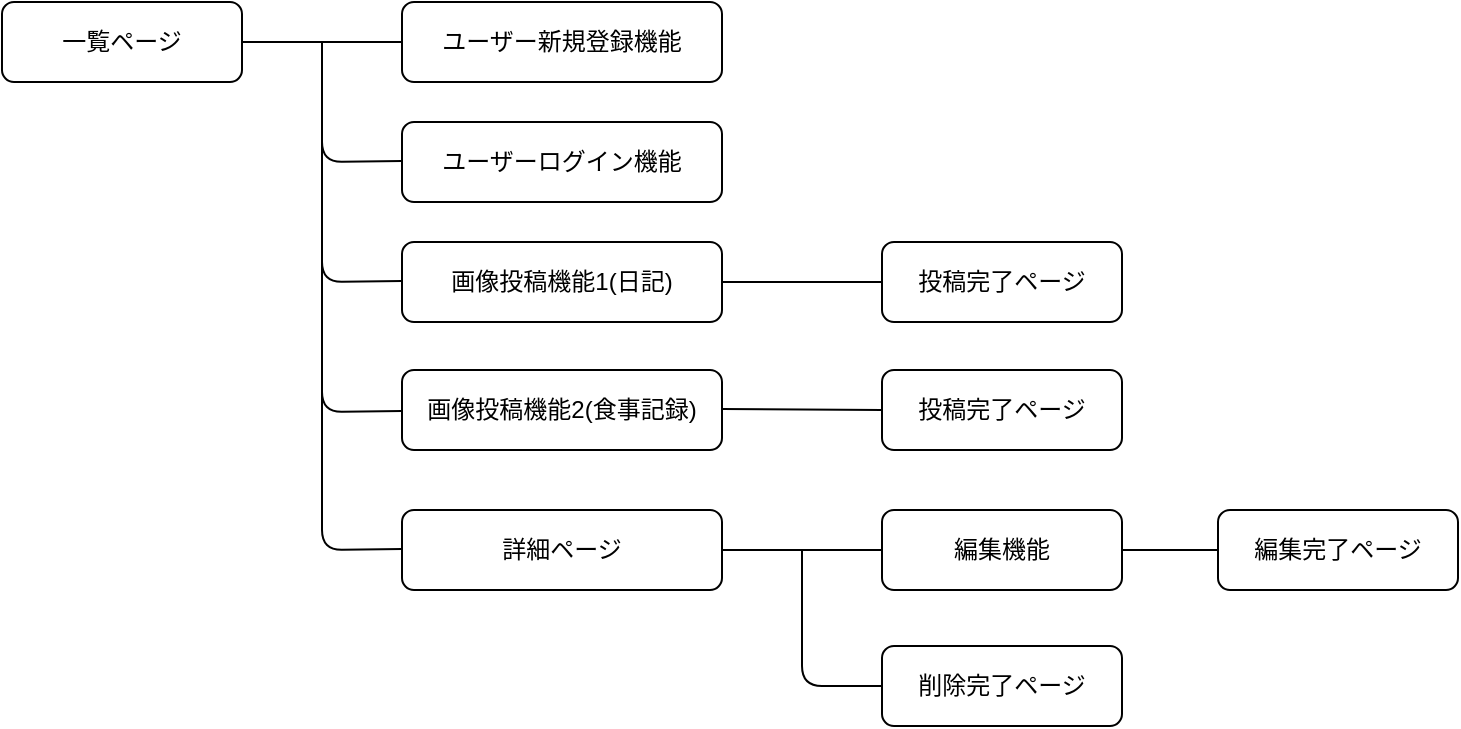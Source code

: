 <mxfile>
    <diagram id="nAlNOFsx1Q_IyMmYSjbP" name="ページ1">
        <mxGraphModel dx="1382" dy="707" grid="0" gridSize="10" guides="1" tooltips="1" connect="1" arrows="1" fold="1" page="1" pageScale="1" pageWidth="827" pageHeight="1169" math="0" shadow="0">
            <root>
                <mxCell id="0"/>
                <mxCell id="1" parent="0"/>
                <mxCell id="2" value="一覧ページ" style="rounded=1;whiteSpace=wrap;html=1;" parent="1" vertex="1">
                    <mxGeometry x="40" y="120" width="120" height="40" as="geometry"/>
                </mxCell>
                <mxCell id="3" value="ユーザー新規登録機能" style="rounded=1;whiteSpace=wrap;html=1;" parent="1" vertex="1">
                    <mxGeometry x="240" y="120" width="160" height="40" as="geometry"/>
                </mxCell>
                <mxCell id="4" value="ユーザーログイン機能" style="rounded=1;whiteSpace=wrap;html=1;" parent="1" vertex="1">
                    <mxGeometry x="240" y="180" width="160" height="40" as="geometry"/>
                </mxCell>
                <mxCell id="5" value="画像投稿機能1(日記)" style="rounded=1;whiteSpace=wrap;html=1;" parent="1" vertex="1">
                    <mxGeometry x="240" y="240" width="160" height="40" as="geometry"/>
                </mxCell>
                <mxCell id="6" value="画像投稿機能2(食事記録)" style="rounded=1;whiteSpace=wrap;html=1;" parent="1" vertex="1">
                    <mxGeometry x="240" y="304" width="160" height="40" as="geometry"/>
                </mxCell>
                <mxCell id="7" value="詳細ページ" style="rounded=1;whiteSpace=wrap;html=1;" parent="1" vertex="1">
                    <mxGeometry x="240" y="374" width="160" height="40" as="geometry"/>
                </mxCell>
                <mxCell id="11" value="編集完了ページ" style="rounded=1;whiteSpace=wrap;html=1;" parent="1" vertex="1">
                    <mxGeometry x="648" y="374" width="120" height="40" as="geometry"/>
                </mxCell>
                <mxCell id="12" value="編集機能" style="rounded=1;whiteSpace=wrap;html=1;" parent="1" vertex="1">
                    <mxGeometry x="480" y="374" width="120" height="40" as="geometry"/>
                </mxCell>
                <mxCell id="15" value="削除完了ページ" style="rounded=1;whiteSpace=wrap;html=1;" parent="1" vertex="1">
                    <mxGeometry x="480" y="442" width="120" height="40" as="geometry"/>
                </mxCell>
                <mxCell id="19" value="" style="endArrow=none;html=1;entryX=0;entryY=0.5;entryDx=0;entryDy=0;exitX=1;exitY=0.5;exitDx=0;exitDy=0;" parent="1" source="7" target="12" edge="1">
                    <mxGeometry width="50" height="50" relative="1" as="geometry">
                        <mxPoint x="410" y="390" as="sourcePoint"/>
                        <mxPoint x="490" y="390" as="targetPoint"/>
                        <Array as="points"/>
                    </mxGeometry>
                </mxCell>
                <mxCell id="20" value="" style="endArrow=none;html=1;entryX=0;entryY=0.5;entryDx=0;entryDy=0;exitX=1;exitY=0.5;exitDx=0;exitDy=0;" parent="1" source="12" target="11" edge="1">
                    <mxGeometry width="50" height="50" relative="1" as="geometry">
                        <mxPoint x="420" y="400" as="sourcePoint"/>
                        <mxPoint x="500" y="400" as="targetPoint"/>
                        <Array as="points"/>
                    </mxGeometry>
                </mxCell>
                <mxCell id="23" value="" style="endArrow=none;html=1;entryX=0;entryY=0.5;entryDx=0;entryDy=0;" parent="1" target="15" edge="1">
                    <mxGeometry width="50" height="50" relative="1" as="geometry">
                        <mxPoint x="440" y="394" as="sourcePoint"/>
                        <mxPoint x="490" y="450" as="targetPoint"/>
                        <Array as="points">
                            <mxPoint x="440" y="462"/>
                        </Array>
                    </mxGeometry>
                </mxCell>
                <mxCell id="25" value="" style="endArrow=none;html=1;entryX=0;entryY=0.5;entryDx=0;entryDy=0;exitX=1;exitY=0.5;exitDx=0;exitDy=0;" parent="1" source="2" target="3" edge="1">
                    <mxGeometry width="50" height="50" relative="1" as="geometry">
                        <mxPoint x="410" y="270" as="sourcePoint"/>
                        <mxPoint x="490" y="270" as="targetPoint"/>
                        <Array as="points"/>
                    </mxGeometry>
                </mxCell>
                <mxCell id="26" value="" style="endArrow=none;html=1;entryX=0;entryY=0.5;entryDx=0;entryDy=0;" parent="1" edge="1">
                    <mxGeometry width="50" height="50" relative="1" as="geometry">
                        <mxPoint x="200" y="140" as="sourcePoint"/>
                        <mxPoint x="240" y="199.5" as="targetPoint"/>
                        <Array as="points">
                            <mxPoint x="200" y="200"/>
                        </Array>
                    </mxGeometry>
                </mxCell>
                <mxCell id="27" value="" style="endArrow=none;html=1;entryX=0;entryY=0.5;entryDx=0;entryDy=0;" parent="1" edge="1">
                    <mxGeometry width="50" height="50" relative="1" as="geometry">
                        <mxPoint x="200" y="190" as="sourcePoint"/>
                        <mxPoint x="240" y="259.5" as="targetPoint"/>
                        <Array as="points">
                            <mxPoint x="200" y="260"/>
                        </Array>
                    </mxGeometry>
                </mxCell>
                <mxCell id="28" value="" style="endArrow=none;html=1;entryX=0;entryY=0.5;entryDx=0;entryDy=0;" parent="1" edge="1">
                    <mxGeometry width="50" height="50" relative="1" as="geometry">
                        <mxPoint x="200" y="185" as="sourcePoint"/>
                        <mxPoint x="240" y="324.5" as="targetPoint"/>
                        <Array as="points">
                            <mxPoint x="200" y="325"/>
                        </Array>
                    </mxGeometry>
                </mxCell>
                <mxCell id="29" value="" style="endArrow=none;html=1;entryX=0;entryY=0.5;entryDx=0;entryDy=0;" parent="1" edge="1">
                    <mxGeometry width="50" height="50" relative="1" as="geometry">
                        <mxPoint x="200" y="254" as="sourcePoint"/>
                        <mxPoint x="240" y="393.5" as="targetPoint"/>
                        <Array as="points">
                            <mxPoint x="200" y="394"/>
                        </Array>
                    </mxGeometry>
                </mxCell>
                <mxCell id="31" value="" style="endArrow=none;html=1;entryX=0;entryY=0.5;entryDx=0;entryDy=0;" edge="1" parent="1" target="33">
                    <mxGeometry width="50" height="50" relative="1" as="geometry">
                        <mxPoint x="400" y="260" as="sourcePoint"/>
                        <mxPoint x="448" y="262" as="targetPoint"/>
                        <Array as="points"/>
                    </mxGeometry>
                </mxCell>
                <mxCell id="32" value="" style="endArrow=none;html=1;entryX=0;entryY=0.5;entryDx=0;entryDy=0;exitX=1;exitY=0.5;exitDx=0;exitDy=0;" edge="1" parent="1" target="34">
                    <mxGeometry width="50" height="50" relative="1" as="geometry">
                        <mxPoint x="400" y="323.5" as="sourcePoint"/>
                        <mxPoint x="448" y="323.5" as="targetPoint"/>
                        <Array as="points"/>
                    </mxGeometry>
                </mxCell>
                <mxCell id="33" value="投稿完了ページ" style="rounded=1;whiteSpace=wrap;html=1;" vertex="1" parent="1">
                    <mxGeometry x="480" y="240" width="120" height="40" as="geometry"/>
                </mxCell>
                <mxCell id="34" value="投稿完了ページ" style="rounded=1;whiteSpace=wrap;html=1;" vertex="1" parent="1">
                    <mxGeometry x="480" y="304" width="120" height="40" as="geometry"/>
                </mxCell>
            </root>
        </mxGraphModel>
    </diagram>
</mxfile>